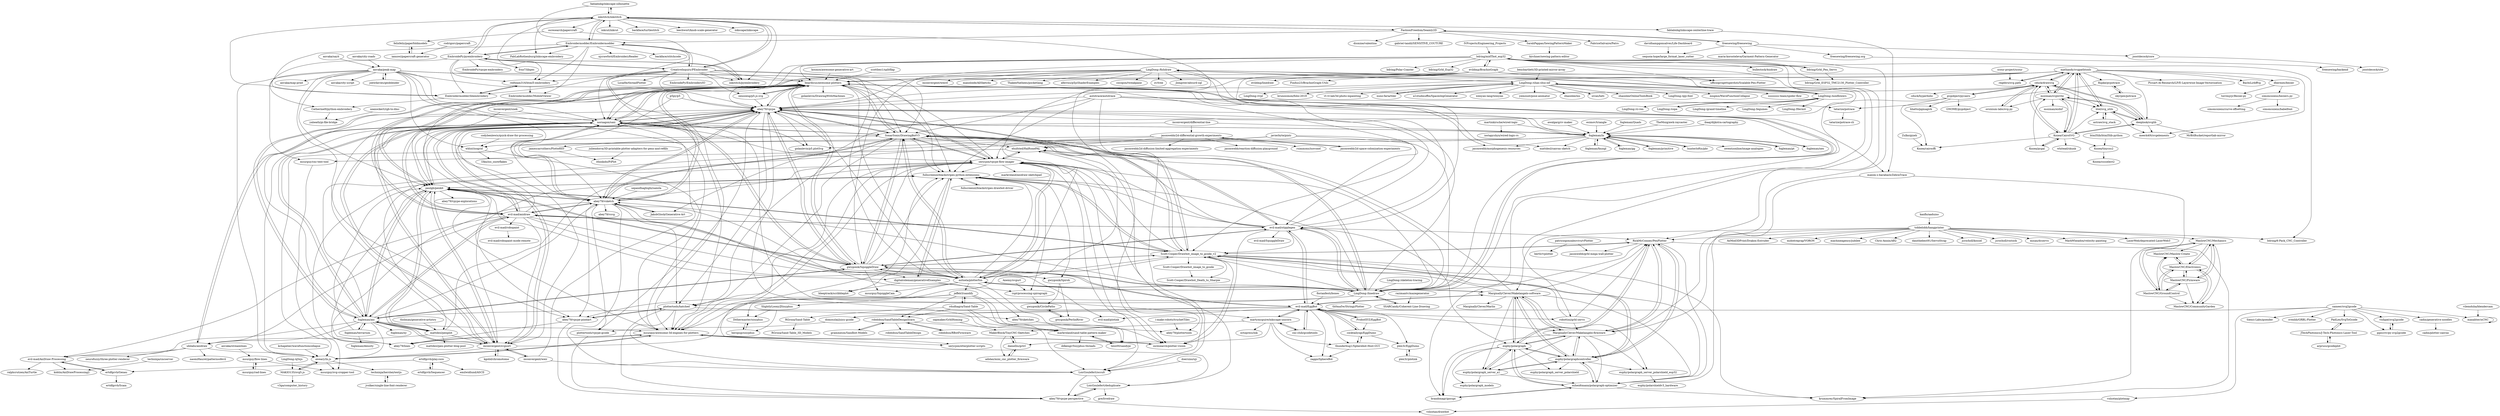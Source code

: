digraph G {
"beardicus/awesome-plotters" -> "abey79/vpype"
"beardicus/awesome-plotters" -> "nornagon/saxi"
"beardicus/awesome-plotters" -> "SonarSonic/DrawingBotV3"
"beardicus/awesome-plotters" -> "abey79/vsketch"
"beardicus/awesome-plotters" -> "paulgb/penkit"
"beardicus/awesome-plotters" -> "gwygonik/SquiggleDraw"
"beardicus/awesome-plotters" -> "LingDong-/linedraw"
"beardicus/awesome-plotters" -> "fogleman/axi"
"beardicus/awesome-plotters" -> "inconvergent/svgsort"
"beardicus/awesome-plotters" -> "zenozeng/p5.js-svg" ["e"=1]
"beardicus/awesome-plotters" -> "Scott-Cooper/Drawbot_image_to_gcode_v2"
"beardicus/awesome-plotters" -> "fullscreennl/blackstripes-python-extensions"
"beardicus/awesome-plotters" -> "serycjon/vpype-flow-imager"
"beardicus/awesome-plotters" -> "golanlevin/DrawingWithMachines" ["e"=1]
"beardicus/awesome-plotters" -> "evil-mad/axidraw"
"wblut/isogrid" -> "msurguy/awesome-3d-engines-for-plotters"
"wblut/isogrid" -> "l3kn/iso_snowflakes"
"martymcguire/inkscape-unicorn" -> "octopress/ink" ["e"=1]
"martymcguire/inkscape-unicorn" -> "MakerBlock/TinyCNC-Sketches"
"martymcguire/inkscape-unicorn" -> "evil-mad/EggBot"
"martymcguire/inkscape-unicorn" -> "zaggo/SphereBot"
"martymcguire/inkscape-unicorn" -> "damellis/gctrl"
"martymcguire/inkscape-unicorn" -> "cnc-club/gcodetools" ["e"=1]
"martymcguire/inkscape-unicorn" -> "thunderbug1/Spherebot-Host-GUI"
"anvaka/streamlines" -> "msurguy/flow-lines" ["e"=1]
"LingDong-/shan-shui-inf" -> "LingDong-/nonflowers"
"LingDong-/shan-shui-inf" -> "LingDong-/fishdraw"
"LingDong-/shan-shui-inf" -> "wenyan-lang/wenyan" ["e"=1]
"LingDong-/shan-shui-inf" -> "yemount/pose-animator" ["e"=1]
"LingDong-/shan-shui-inf" -> "zhaoolee/ins" ["e"=1]
"LingDong-/shan-shui-inf" -> "sivan/heti" ["e"=1]
"LingDong-/shan-shui-inf" -> "zhaoolee/OnlineToolsBook" ["e"=1]
"LingDong-/shan-shui-inf" -> "LingDong-/qiji-font" ["e"=1]
"LingDong-/shan-shui-inf" -> "mxgmn/WaveFunctionCollapse" ["e"=1]
"LingDong-/shan-shui-inf" -> "ssssssss-team/spider-flow" ["e"=1]
"LingDong-/shan-shui-inf" -> "LingDong-/rrpl" ["e"=1]
"LingDong-/shan-shui-inf" -> "brunosimon/folio-2019" ["e"=1]
"LingDong-/shan-shui-inf" -> "vt-vl-lab/3d-photo-inpainting" ["e"=1]
"LingDong-/shan-shui-inf" -> "nuno-faria/tiler" ["e"=1]
"LingDong-/shan-shui-inf" -> "a1studmuffin/SpaceshipGenerator" ["e"=1]
"anvaka/sayit" -> "anvaka/peak-map" ["e"=1]
"bdring/Grbl_Pen_Servo" -> "bdring/midTbot_esp32" ["e"=1]
"bdring/Grbl_Pen_Servo" -> "bdring/Grbl_ESP32_TMC2130_Plotter_Controller" ["e"=1]
"razimantv/mazegenerator" -> "SSARCandy/Coherent-Line-Drawing" ["e"=1]
"esimov/triangle" -> "fogleman/ln" ["e"=1]
"evildmp/BrachioGraph" -> "bdring/midTbot_esp32"
"evildmp/BrachioGraph" -> "beardicus/awesome-plotters"
"evildmp/BrachioGraph" -> "ufficioprogettiperduti/Scalable-Pen-Plotter"
"evildmp/BrachioGraph" -> "evildmp/linedraw"
"evildmp/BrachioGraph" -> "Findus23/BrachioGraph-Utils"
"evildmp/BrachioGraph" -> "LingDong-/linedraw"
"evildmp/BrachioGraph" -> "mitxela/plotterfun"
"evildmp/BrachioGraph" -> "evil-mad/stipplegen"
"scour-project/scour" -> "regebro/svg.path" ["e"=1]
"cduck/drawsvg" -> "mozman/svgwrite"
"cduck/drawsvg" -> "orsinium-labs/svg.py"
"cduck/drawsvg" -> "mathandy/svgpathtools"
"cduck/drawsvg" -> "deeplook/svglib"
"cduck/drawsvg" -> "cduck/hyperbolic"
"cduck/drawsvg" -> "Kozea/CairoSVG"
"cduck/drawsvg" -> "btel/svg_utils"
"cduck/drawsvg" -> "pygobject/pycairo"
"cduck/drawsvg" -> "abey79/vpype"
"fogleman/terrarium" -> "fogleman/axi"
"fogleman/terrarium" -> "fogleman/density"
"fogleman/terrarium" -> "paulgb/penkit"
"tholman/generative-artistry" -> "mattdesl/penplot" ["e"=1]
"heropup/sisyphus" -> "Dithermaster/sisyphus"
"JakobGlock/Generative-Art" -> "abey79/vsketch" ["e"=1]
"davidhampgonsalves/Life-Dashboard" -> "sequoia-hope/large_format_laser_cutter" ["e"=1]
"jasonwebb/2d-differential-growth-experiments" -> "rsimmons/isovoxel"
"jasonwebb/2d-differential-growth-experiments" -> "wblut/isogrid"
"jasonwebb/2d-differential-growth-experiments" -> "jasonwebb/2d-space-colonization-experiments"
"jasonwebb/2d-differential-growth-experiments" -> "jasonwebb/2d-diffusion-limited-aggregation-experiments"
"jasonwebb/2d-differential-growth-experiments" -> "jasonwebb/reaction-diffusion-playground" ["e"=1]
"jasonwebb/2d-differential-growth-experiments" -> "golanlevin/p5.plotSvg" ["e"=1]
"jasonwebb/2d-differential-growth-experiments" -> "ehufsted/HalftonePAL"
"freesewing/freesewing" -> "FashionFreedom/Seamly2D"
"freesewing/freesewing" -> "joostdecock/core"
"freesewing/freesewing" -> "freesewing/freesewing.org"
"freesewing/freesewing" -> "maria-korosteleva/Garment-Pattern-Generator" ["e"=1]
"freesewing/freesewing" -> "sequoia-hope/large_format_laser_cutter"
"EmbroidePy/pyembroidery" -> "inkstitch/pyembroidery"
"EmbroidePy/pyembroidery" -> "CreativeInquiry/PEmbroider"
"EmbroidePy/pyembroidery" -> "Embroidermodder/Embroidermodder"
"EmbroidePy/pyembroidery" -> "redteam316/html5-embroidery"
"EmbroidePy/pyembroidery" -> "inkstitch/inkstitch"
"EmbroidePy/pyembroidery" -> "frno7/libpes"
"EmbroidePy/pyembroidery" -> "Embroidermodder/libembroidery"
"EmbroidePy/pyembroidery" -> "EmbroidePy/vpype-embroidery"
"EmbroidePy/pyembroidery" -> "CatherineH/python-embroidery"
"MakerBlock/TinyCNC-Sketches" -> "damellis/gctrl"
"MakerBlock/TinyCNC-Sketches" -> "adidax/mini_cnc_plotter_firmware"
"LingDong-/nonflowers" -> "LingDong-/shan-shui-inf"
"LingDong-/nonflowers" -> "LingDong-/fishdraw"
"LingDong-/nonflowers" -> "LingDong-/grand-timeline"
"LingDong-/nonflowers" -> "LingDong-/legumes"
"LingDong-/nonflowers" -> "LingDong-/Hermit"
"LingDong-/nonflowers" -> "LingDong-/ci-ren" ["e"=1]
"LingDong-/nonflowers" -> "LingDong-/cope" ["e"=1]
"nornagon/saxi" -> "abey79/vpype"
"nornagon/saxi" -> "fogleman/axi"
"nornagon/saxi" -> "beardicus/awesome-plotters"
"nornagon/saxi" -> "evil-mad/axidraw"
"nornagon/saxi" -> "aweary/ln.js"
"nornagon/saxi" -> "ubilabs/axidraw"
"nornagon/saxi" -> "SonarSonic/DrawingBotV3"
"nornagon/saxi" -> "abey79/vsketch"
"nornagon/saxi" -> "inconvergent/svgsort"
"nornagon/saxi" -> "gwygonik/SquiggleDraw"
"nornagon/saxi" -> "paulgb/penkit"
"nornagon/saxi" -> "serycjon/vpype-flow-imager"
"nornagon/saxi" -> "msurguy/awesome-3d-engines-for-plotters"
"nornagon/saxi" -> "fogleman/ln"
"nornagon/saxi" -> "golanlevin/p5.plotSvg" ["e"=1]
"cnc-club/gcodetools" -> "martymcguire/inkscape-unicorn" ["e"=1]
"cnc-club/gcodetools" -> "evil-mad/EggBot" ["e"=1]
"inconvergent/svgsort" -> "fogleman/axi"
"inconvergent/svgsort" -> "paulgb/penkit"
"inconvergent/svgsort" -> "abey79/vpype"
"inconvergent/svgsort" -> "fullscreennl/blackstripes-python-extensions"
"inconvergent/svgsort" -> "aweary/ln.js"
"inconvergent/svgsort" -> "nornagon/saxi"
"inconvergent/svgsort" -> "inconvergent/weir" ["e"=1]
"inconvergent/svgsort" -> "kgolid/chromotome" ["e"=1]
"inconvergent/svgsort" -> "beardicus/awesome-plotters"
"ubilabs/axidraw" -> "naomiHauret/patternsofevil"
"ubilabs/axidraw" -> "evil-mad/AxiDraw-Processing"
"ubilabs/axidraw" -> "neurofuzzy/three-plotter-renderer"
"ubilabs/axidraw" -> "aweary/ln.js"
"ubilabs/axidraw" -> "nornagon/saxi"
"euphy/polargraph" -> "euphy/polargraphcontroller"
"euphy/polargraph" -> "ezheidtmann/polargraph-optimizer"
"euphy/polargraph" -> "euphy/polargraph_server_a1"
"euphy/polargraph" -> "MarginallyClever/Makelangelo-firmware"
"euphy/polargraph" -> "RickMcConney/PenPlotter"
"euphy/polargraph" -> "brandonagr/gocupi"
"euphy/polargraph" -> "MarginallyClever/Makelangelo-software"
"euphy/polargraph" -> "euphy/polargraph_server_polarshield"
"euphy/polargraph" -> "euphy/polargraph_models"
"jasonwebb/2d-space-colonization-experiments" -> "jasonwebb/2d-differential-growth-experiments"
"CatherineH/python-embroidery" -> "yaheath/pi-file-bridge"
"Embroidermodder/Embroidermodder" -> "inkstitch/inkstitch"
"Embroidermodder/Embroidermodder" -> "Embroidermodder/libembroidery"
"Embroidermodder/Embroidermodder" -> "EmbroidePy/pyembroidery"
"Embroidermodder/Embroidermodder" -> "CreativeInquiry/PEmbroider"
"Embroidermodder/Embroidermodder" -> "inkstitch/pyembroidery"
"Embroidermodder/Embroidermodder" -> "njcrawford/EmbroideryReader"
"Embroidermodder/Embroidermodder" -> "FabLabRothenburg/inkscape-embroidery"
"Embroidermodder/Embroidermodder" -> "redteam316/html5-embroidery"
"Embroidermodder/Embroidermodder" -> "Embroidermodder/MobileViewer"
"Embroidermodder/Embroidermodder" -> "backface/stitchcode"
"inkstitch/pyembroidery" -> "EmbroidePy/pyembroidery"
"kgolid/chromotome" -> "inconvergent/svgsort" ["e"=1]
"Anemy/svgurt" -> "rspt/processing-spirograph"
"paulgb/penkit" -> "fullscreennl/blackstripes-python-extensions"
"paulgb/penkit" -> "msurguy/awesome-3d-engines-for-plotters"
"paulgb/penkit" -> "inconvergent/svgsort"
"paulgb/penkit" -> "Scott-Cooper/Drawbot_image_to_gcode_v2"
"paulgb/penkit" -> "digitalcoleman/generativeExamples"
"paulgb/penkit" -> "gwygonik/SquiggleDraw"
"paulgb/penkit" -> "beardicus/awesome-plotters"
"paulgb/penkit" -> "abey79/lines"
"paulgb/penkit" -> "abey79/vpype-explorations"
"paulgb/penkit" -> "abey79/vpype"
"paulgb/penkit" -> "mattdesl/penplot"
"paulgb/penkit" -> "abey79/vsketch"
"paulgb/penkit" -> "fogleman/axi"
"vishpat/svg2gcode" -> "pjpscriv/py-svg2gcode"
"fogleman/Quads" -> "fogleman/ln" ["e"=1]
"msurguy/rad-lines" -> "msurguy/flow-lines"
"bdring/midTbot_esp32" -> "bdring/Grbl_Pen_Servo" ["e"=1]
"bdring/midTbot_esp32" -> "beardicus/awesome-plotters"
"bdring/midTbot_esp32" -> "bdring/Grbl_Esp32" ["e"=1]
"bdring/midTbot_esp32" -> "bdring/Grbl_ESP32_TMC2130_Plotter_Controller"
"bdring/midTbot_esp32" -> "robottini/grbl-servo" ["e"=1]
"bdring/midTbot_esp32" -> "abey79/vpype"
"bdring/midTbot_esp32" -> "evildmp/BrachioGraph"
"bdring/midTbot_esp32" -> "ufficioprogettiperduti/Scalable-Pen-Plotter"
"bdring/midTbot_esp32" -> "MarginallyClever/Makelangelo-firmware"
"bdring/midTbot_esp32" -> "bdring/6-Pack_CNC_Controller" ["e"=1]
"bdring/midTbot_esp32" -> "gwygonik/SquiggleDraw"
"bdring/midTbot_esp32" -> "bullestock/4xidraw" ["e"=1]
"bdring/midTbot_esp32" -> "bdring/Polar-Coaster"
"bdring/midTbot_esp32" -> "nornagon/saxi"
"bdring/midTbot_esp32" -> "RickMcConney/PenPlotter"
"autotrace/autotrace" -> "tatarize/potrace" ["e"=1]
"autotrace/autotrace" -> "LoicGoulefert/occult" ["e"=1]
"autotrace/autotrace" -> "SonarSonic/DrawingBotV3" ["e"=1]
"autotrace/autotrace" -> "LingDong-/linedraw" ["e"=1]
"autotrace/autotrace" -> "fullscreennl/blackstripes-python-extensions" ["e"=1]
"autotrace/autotrace" -> "maxim-s-barabash/ZebraTrace" ["e"=1]
"autotrace/autotrace" -> "abey79/vpype" ["e"=1]
"sameer/svg2gcode" -> "pjpscriv/py-svg2gcode"
"sameer/svg2gcode" -> "volzotan/plotmap"
"sameer/svg2gcode" -> "cadin/generative-noodles"
"sameer/svg2gcode" -> "domoszlai/juicy-gcode"
"sameer/svg2gcode" -> "svenhb/GRBL-Plotter" ["e"=1]
"sameer/svg2gcode" -> "Sienci-Labs/gsender" ["e"=1]
"sameer/svg2gcode" -> "vishpat/svg2gcode"
"sameer/svg2gcode" -> "manahter/nCNC"
"sameer/svg2gcode" -> "PadLex/SvgToGcode"
"SlightlyLoony/JSisyphus" -> "heropup/sisyphus"
"SlightlyLoony/JSisyphus" -> "Dithermaster/sisyphus"
"FashionFreedom/Seamly2D" -> "freesewing/freesewing"
"FashionFreedom/Seamly2D" -> "FabriceSalvaire/Patro"
"FashionFreedom/Seamly2D" -> "inkstitch/inkstitch"
"FashionFreedom/Seamly2D" -> "dismine/valentina"
"FashionFreedom/Seamly2D" -> "SarahPappas/SewingPatternMaker"
"FashionFreedom/Seamly2D" -> "gabriel-tandil/SENSITIVE_COUTURE"
"FashionFreedom/Seamly2D" -> "Embroidermodder/Embroidermodder"
"Scott-Cooper/Drawbot_image_to_gcode" -> "Scott-Cooper/Drawbot_Death_to_Sharpie"
"simoncozens/beziers.py" -> "simoncozens/babelfont" ["e"=1]
"simoncozens/beziers.py" -> "simoncozens/curve-offsetting"
"robdobsn/SandTableDesignScara" -> "robdobsn/RBotFirmware"
"robdobsn/SandTableDesignScara" -> "grammesm/Sandbot-Models"
"robdobsn/SandTableDesignScara" -> "robdobsn/SandTableDesign"
"robdobsn/SandTableDesignScara" -> "markroland/sand-table-pattern-maker"
"Dithermaster/sisyphus" -> "heropup/sisyphus"
"btel/svg_utils" -> "astraw/svg_stack"
"btel/svg_utils" -> "deeplook/svglib"
"btel/svg_utils" -> "meerk40t/svgelements"
"btel/svg_utils" -> "mathandy/svgpathtools"
"osresearch/plotter-vision" -> "msurguy/awesome-3d-engines-for-plotters"
"ertdfgcvb/Genau" -> "evil-mad/AxiDraw-Processing"
"ertdfgcvb/Genau" -> "ertdfgcvb/Scam"
"aweary/ln.js" -> "msurguy/awesome-3d-engines-for-plotters"
"aweary/ln.js" -> "msurguy/svg-cropper-tool"
"aweary/ln.js" -> "MAKIO135/svg5.js"
"aweary/ln.js" -> "techninja/hersheytextjs"
"thunderbug1/Spherebot-Host-GUI" -> "cocktailyogi/EggDuino"
"thunderbug1/Spherebot-Host-GUI" -> "zaggo/SphereBot"
"patriciogonzalezvivo/vPlotter" -> "jasonwebb/grbl-mega-wall-plotter"
"patriciogonzalezvivo/vPlotter" -> "bertlr/vplotter"
"MaslowCNC/Maslow-Create" -> "MaslowCNC/Electronics"
"damellis/gctrl" -> "MakerBlock/TinyCNC-Sketches"
"damellis/gctrl" -> "adidax/mini_cnc_plotter_firmware"
"freesewing/freesewing.org" -> "freesewing/backend"
"codybenlewis/quick-draw-for-processing" -> "wblut/isogrid"
"iamnwi/papercraft-generator" -> "felixfeliz/paperfoldmodels"
"cocktailyogi/EggDuino" -> "thunderbug1/Spherebot-Host-GUI"
"cocktailyogi/EggDuino" -> "plex3r/EggDuino"
"cocktailyogi/EggDuino" -> "evil-mad/EggBot"
"markroland/sand-table-pattern-maker" -> "ddkengr/Sisyphus-threads"
"markroland/sand-table-pattern-maker" -> "texx00/sandypi"
"digitalcoleman/generativeExamples" -> "fullscreennl/blackstripes-python-extensions"
"digitalcoleman/generativeExamples" -> "rspt/processing-spirograph"
"digitalcoleman/generativeExamples" -> "bleeptrack/scribbleplot"
"euphy/polargraph_server_polarshield_esp32" -> "euphy/polarshieldv3_hardware"
"juliendorra/3D-printable-plotter-adapters-for-pens-and-refills" -> "ithinkido/PiPlot"
"felixfeliz/paperfoldmodels" -> "iamnwi/papercraft-generator"
"abey79/vpype" -> "abey79/vsketch"
"abey79/vpype" -> "beardicus/awesome-plotters"
"abey79/vpype" -> "nornagon/saxi"
"abey79/vpype" -> "serycjon/vpype-flow-imager"
"abey79/vpype" -> "SonarSonic/DrawingBotV3"
"abey79/vpype" -> "LoicGoulefert/occult"
"abey79/vpype" -> "plottertools/vpype-gcode"
"abey79/vpype" -> "inconvergent/svgsort"
"abey79/vpype" -> "abey79/vpype-pixelart"
"abey79/vpype" -> "plottertools/hatched"
"abey79/vpype" -> "paulgb/penkit"
"abey79/vpype" -> "gwygonik/SquiggleDraw"
"abey79/vpype" -> "evil-mad/axidraw"
"abey79/vpype" -> "Scott-Cooper/Drawbot_image_to_gcode_v2"
"abey79/vpype" -> "golanlevin/p5.plotSvg" ["e"=1]
"nuno-faria/tiler" -> "LingDong-/shan-shui-inf" ["e"=1]
"anvaka/city-roads" -> "anvaka/peak-map" ["e"=1]
"abey79/vsketch" -> "abey79/vpype"
"abey79/vsketch" -> "LoicGoulefert/occult"
"abey79/vsketch" -> "abey79/vpype-pixelart"
"abey79/vsketch" -> "beardicus/awesome-plotters"
"abey79/vsketch" -> "SonarSonic/DrawingBotV3"
"abey79/vsketch" -> "plottertools/hatched"
"abey79/vsketch" -> "paulgb/penkit"
"abey79/vsketch" -> "abey79/vsvg"
"abey79/vsketch" -> "nornagon/saxi"
"abey79/vsketch" -> "JakobGlock/Generative-Art" ["e"=1]
"abey79/vsketch" -> "serycjon/vpype-flow-imager"
"abey79/vsketch" -> "plottertools/vpype-gcode"
"abey79/vsketch" -> "abey79/sketches"
"abey79/vsketch" -> "evil-mad/axidraw"
"abey79/vsketch" -> "abey79/lines"
"Kozea/pygal" -> "Kozea/CairoSVG" ["e"=1]
"Kozea/pygal" -> "mozman/svgwrite" ["e"=1]
"LingDong-/cope" -> "LingDong-/nonflowers" ["e"=1]
"Kozea/CairoSVG" -> "deeplook/svglib"
"Kozea/CairoSVG" -> "mozman/svgwrite"
"Kozea/CairoSVG" -> "mathandy/svgpathtools"
"Kozea/CairoSVG" -> "cduck/drawsvg"
"Kozea/CairoSVG" -> "Kozea/cairocffi"
"Kozea/CairoSVG" -> "btel/svg_utils"
"Kozea/CairoSVG" -> "Kozea/pygal" ["e"=1]
"Kozea/CairoSVG" -> "whitead/skunk"
"Kozea/CairoSVG" -> "Kozea/tinycss2"
"inconvergent/weir" -> "inconvergent/svgsort" ["e"=1]
"inconvergent/weir" -> "nornagon/saxi" ["e"=1]
"inconvergent/weir" -> "LoicGoulefert/occult" ["e"=1]
"fogleman/pt" -> "fogleman/ln" ["e"=1]
"LingDong-/q5xjs" -> "MAKIO135/svg5.js" ["e"=1]
"LingDong-/skeleton-tracing" -> "LingDong-/linedraw" ["e"=1]
"MaslowCNC/Firmware" -> "MaslowCNC/GroundControl"
"MaslowCNC/Firmware" -> "MaslowCNC/Electronics"
"MaslowCNC/Firmware" -> "MaslowCNC/Mechanics"
"MaslowCNC/Firmware" -> "MaslowCNC/CommunityGarden"
"MaslowCNC/Firmware" -> "MaslowCNC/Maslow-Create"
"ertdfgcvb/play.core" -> "ertdfgcvb/Sequencer"
"ertdfgcvb/play.core" -> "ertdfgcvb/Genau"
"ertdfgcvb/play.core" -> "emilwidlund/ASCII"
"mitxela/plotterfun" -> "SonarSonic/DrawingBotV3"
"mitxela/plotterfun" -> "serycjon/vpype-flow-imager"
"mitxela/plotterfun" -> "gwygonik/SquiggleDraw"
"mitxela/plotterfun" -> "ehufsted/HalftonePAL"
"mitxela/plotterfun" -> "osresearch/plotter-vision"
"mitxela/plotterfun" -> "LingDong-/linedraw"
"mitxela/plotterfun" -> "abey79/vpype"
"mitxela/plotterfun" -> "MarginallyClever/Makelangelo-software"
"mitxela/plotterfun" -> "Scott-Cooper/Drawbot_image_to_gcode_v2"
"mitxela/plotterfun" -> "fullscreennl/blackstripes-python-extensions"
"mitxela/plotterfun" -> "msurguy/SquiggleCam"
"mitxela/plotterfun" -> "msurguy/awesome-3d-engines-for-plotters"
"mitxela/plotterfun" -> "beardicus/awesome-plotters"
"mitxela/plotterfun" -> "abey79/vsketch"
"mitxela/plotterfun" -> "jeffeb3/sandify"
"CreativeInquiry/PEmbroider" -> "EmbroidePy/pyembroidery"
"CreativeInquiry/PEmbroider" -> "Embroidermodder/Embroidermodder"
"CreativeInquiry/PEmbroider" -> "inkstitch/inkstitch"
"CreativeInquiry/PEmbroider" -> "EmbroidePy/EmbroideryIO"
"CreativeInquiry/PEmbroider" -> "abey79/vpype"
"CreativeInquiry/PEmbroider" -> "inkstitch/pyembroidery"
"CreativeInquiry/PEmbroider" -> "SonarSonic/DrawingBotV3"
"CreativeInquiry/PEmbroider" -> "mitxela/plotterfun"
"CreativeInquiry/PEmbroider" -> "zenozeng/p5.js-svg" ["e"=1]
"CreativeInquiry/PEmbroider" -> "beardicus/awesome-plotters"
"CreativeInquiry/PEmbroider" -> "Embroidermodder/libembroidery"
"CreativeInquiry/PEmbroider" -> "redteam316/html5-embroidery"
"CreativeInquiry/PEmbroider" -> "msurguy/awesome-3d-engines-for-plotters"
"CreativeInquiry/PEmbroider" -> "nornagon/saxi"
"CreativeInquiry/PEmbroider" -> "LiciaHe/threadPlotter" ["e"=1]
"techninja/hersheytextjs" -> "jvolker/single-line-font-renderer"
"msurguy/cnc-text-tool" -> "msurguy/svg-cropper-tool"
"osresearch/papercraft" -> "felixfeliz/paperfoldmodels"
"osresearch/papercraft" -> "osresearch/plotter-vision"
"LoicGoulefert/occult" -> "LoicGoulefert/deduplicate"
"LoicGoulefert/occult" -> "abey79/vpype-perspective"
"PadLex/SvgToGcode" -> "JTechPhotonics/J-Tech-Photonics-Laser-Tool"
"fablabnbg/inkscape-centerline-trace" -> "maxim-s-barabash/ZebraTrace" ["e"=1]
"grammesm/Sandbot-Models" -> "robdobsn/SandTableDesignScara"
"evil-mad/EggBot" -> "cocktailyogi/EggDuino"
"evil-mad/EggBot" -> "evil-mad/axidraw"
"evil-mad/EggBot" -> "evil-mad/stipplegen"
"evil-mad/EggBot" -> "evil-mad/plotink"
"evil-mad/EggBot" -> "MarginallyClever/Makelangelo-software"
"evil-mad/EggBot" -> "MarginallyClever/Makelangelo-firmware"
"evil-mad/EggBot" -> "martymcguire/inkscape-unicorn"
"evil-mad/EggBot" -> "thunderbug1/Spherebot-Host-GUI"
"evil-mad/EggBot" -> "ProbotXYZ/EggBot"
"evil-mad/EggBot" -> "plex3r/EggDuino"
"evil-mad/EggBot" -> "domoszlai/juicy-gcode"
"evil-mad/EggBot" -> "robottini/grbl-servo" ["e"=1]
"evil-mad/EggBot" -> "cnc-club/gcodetools" ["e"=1]
"evil-mad/EggBot" -> "zaggo/SphereBot"
"evil-mad/EggBot" -> "fogleman/axi"
"tobbelobb/hangprinter" -> "misan/dcservo" ["e"=1]
"tobbelobb/hangprinter" -> "MarkWheadon/velocity-painting" ["e"=1]
"tobbelobb/hangprinter" -> "LaserWeb/deprecated-LaserWeb3" ["e"=1]
"tobbelobb/hangprinter" -> "MarginallyClever/Makelangelo-software"
"tobbelobb/hangprinter" -> "AxMod3DPrint/Drakon-Extruder" ["e"=1]
"tobbelobb/hangprinter" -> "mzbotreprap/VORON" ["e"=1]
"tobbelobb/hangprinter" -> "bdring/6-Pack_CNC_Controller" ["e"=1]
"tobbelobb/hangprinter" -> "MaslowCNC/Mechanics"
"tobbelobb/hangprinter" -> "machineagency/jubilee" ["e"=1]
"tobbelobb/hangprinter" -> "Chris-Annin/AR2" ["e"=1]
"tobbelobb/hangprinter" -> "danithebest91/ServoStrap" ["e"=1]
"tobbelobb/hangprinter" -> "RickMcConney/PenPlotter"
"tobbelobb/hangprinter" -> "jcrocholl/kossel" ["e"=1]
"tobbelobb/hangprinter" -> "MarginallyClever/Makelangelo-firmware"
"tobbelobb/hangprinter" -> "jcrocholl/rostock" ["e"=1]
"anvaka/peak-map" -> "msurguy/awesome-3d-engines-for-plotters"
"anvaka/peak-map" -> "paulgb/penkit"
"anvaka/peak-map" -> "fullscreennl/blackstripes-python-extensions"
"anvaka/peak-map" -> "wblut/isogrid"
"anvaka/peak-map" -> "abey79/vpype"
"anvaka/peak-map" -> "SonarSonic/DrawingBotV3"
"anvaka/peak-map" -> "beardicus/awesome-plotters"
"anvaka/peak-map" -> "anvaka/city-script"
"anvaka/peak-map" -> "aweary/ln.js"
"anvaka/peak-map" -> "abey79/vsketch"
"anvaka/peak-map" -> "inconvergent/svgsort"
"anvaka/peak-map" -> "joewdavies/geoblender" ["e"=1]
"anvaka/peak-map" -> "msurguy/cnc-text-tool"
"anvaka/peak-map" -> "nornagon/saxi"
"anvaka/peak-map" -> "anvaka/map-print"
"RGroza/Sand-Table" -> "RGroza/Sand-Table_3D_Models"
"volzotan/plotmap" -> "volzotan/drawbot"
"rdudhagra/Sand-Table" -> "markroland/sand-table-pattern-maker"
"rdudhagra/Sand-Table" -> "texx00/sandypi"
"rdudhagra/Sand-Table" -> "RGroza/Sand-Table"
"rdudhagra/Sand-Table" -> "jeffeb3/sandify"
"rdudhagra/Sand-Table" -> "robdobsn/SandTableDesignScara"
"Zulko/gizeh" -> "Kozea/cairocffi" ["e"=1]
"MAKIO135/svg5.js" -> "aweary/ln.js"
"MAKIO135/svg5.js" -> "v3ga/computer_history" ["e"=1]
"JTechPhotonics/J-Tech-Photonics-Laser-Tool" -> "PadLex/SvgToGcode"
"JTechPhotonics/J-Tech-Photonics-Laser-Tool" -> "arpruss/gcodeplot"
"texx00/sandypi" -> "markroland/sand-table-pattern-maker"
"redteam316/html5-embroidery" -> "Embroidermodder/MobileViewer"
"redteam316/html5-embroidery" -> "Embroidermodder/libembroidery"
"MaslowCNC/GroundControl" -> "MaslowCNC/Firmware"
"MaslowCNC/GroundControl" -> "MaslowCNC/Electronics"
"MaslowCNC/GroundControl" -> "MaslowCNC/Mechanics"
"MaslowCNC/GroundControl" -> "MaslowCNC/CommunityGarden"
"MaslowCNC/GroundControl" -> "MaslowCNC/Maslow-Create"
"MaslowCNC/Mechanics" -> "MaslowCNC/Electronics"
"MaslowCNC/Mechanics" -> "MaslowCNC/Firmware"
"MaslowCNC/Mechanics" -> "MaslowCNC/GroundControl"
"MaslowCNC/Mechanics" -> "MaslowCNC/CommunityGarden"
"MaslowCNC/Mechanics" -> "MaslowCNC/Maslow-Create"
"msurguy/flow-lines" -> "msurguy/rad-lines"
"msurguy/flow-lines" -> "msurguy/svg-cropper-tool"
"SarahPappas/SewingPatternMaker" -> "kirchner/sewing-pattern-editor"
"brandonagr/gocupi" -> "ezheidtmann/polargraph-optimizer"
"ezheidtmann/polargraph-optimizer" -> "euphy/polargraph"
"ezheidtmann/polargraph-optimizer" -> "euphy/polargraphcontroller"
"ezheidtmann/polargraph-optimizer" -> "brandonagr/gocupi"
"ezheidtmann/polargraph-optimizer" -> "krummrey/SpiralFromImage"
"i-make-robots/truchetTiles" -> "abey79/plottertools"
"plottertools/hatched" -> "abey79/vpype-pixelart"
"plottertools/hatched" -> "abey79/vpype-perspective"
"plottertools/hatched" -> "msurguy/awesome-3d-engines-for-plotters"
"plottertools/hatched" -> "abey79/sketches"
"plottertools/hatched" -> "LoicGoulefert/occult"
"msurguy/awesome-3d-engines-for-plotters" -> "abey79/lines"
"msurguy/awesome-3d-engines-for-plotters" -> "osresearch/plotter-vision"
"msurguy/awesome-3d-engines-for-plotters" -> "aweary/ln.js"
"msurguy/awesome-3d-engines-for-plotters" -> "serycjon/otterplotter-scripts"
"msurguy/awesome-3d-engines-for-plotters" -> "LoicGoulefert/deduplicate"
"MaslowCNC/Electronics" -> "MaslowCNC/Firmware"
"MaslowCNC/Electronics" -> "MaslowCNC/Mechanics"
"MaslowCNC/Electronics" -> "MaslowCNC/GroundControl"
"MaslowCNC/Electronics" -> "MaslowCNC/CommunityGarden"
"MaslowCNC/Electronics" -> "MaslowCNC/Maslow-Create"
"abey79/vpype-pixelart" -> "plottertools/hatched"
"abey79/vpype-pixelart" -> "abey79/lines"
"abey79/vpype-pixelart" -> "abey79/vpype-perspective"
"abey79/lines" -> "msurguy/awesome-3d-engines-for-plotters"
"LingDong-/fishdraw" -> "LingDong-/nonflowers"
"LingDong-/fishdraw" -> "LingDong-/shan-shui-inf"
"LingDong-/fishdraw" -> "LingDong-/linedraw"
"LingDong-/fishdraw" -> "jasonwebb/morphogenesis-resources" ["e"=1]
"LingDong-/fishdraw" -> "zv/tree"
"LingDong-/fishdraw" -> "abey79/vpype"
"LingDong-/fishdraw" -> "jlongster/absurd-sql" ["e"=1]
"LingDong-/fishdraw" -> "nornagon/saxi"
"LingDong-/fishdraw" -> "beardicus/awesome-plotters"
"LingDong-/fishdraw" -> "mattdesl/canvas-sketch" ["e"=1]
"LingDong-/fishdraw" -> "inconvergent/weird" ["e"=1]
"LingDong-/fishdraw" -> "manoloide/AllSketchs" ["e"=1]
"LingDong-/fishdraw" -> "ThakeeNathees/pocketlang" ["e"=1]
"LingDong-/fishdraw" -> "aferriss/p5jsShaderExamples" ["e"=1]
"LingDong-/fishdraw" -> "cocopon/tweakpane" ["e"=1]
"fogleman/nes" -> "fogleman/ln" ["e"=1]
"javierbyte/pintr" -> "serycjon/vpype-flow-imager"
"javierbyte/pintr" -> "evil-mad/stipplegen"
"javierbyte/pintr" -> "LingDong-/linedraw"
"javierbyte/pintr" -> "ehufsted/HalftonePAL"
"zenozeng/p5.js-svg" -> "abey79/vpype" ["e"=1]
"zenozeng/p5.js-svg" -> "beardicus/awesome-plotters" ["e"=1]
"joewdavies/geoblender" -> "anvaka/peak-map" ["e"=1]
"doersino/uji" -> "LoicGoulefert/occult"
"ehufsted/HalftonePAL" -> "serycjon/vpype-flow-imager"
"ehufsted/HalftonePAL" -> "LoicGoulefert/occult"
"ehufsted/HalftonePAL" -> "msurguy/cnc-text-tool"
"vilemduha/blendercam" -> "manahter/nCNC" ["e"=1]
"SonarSonic/DrawingBotV3" -> "Scott-Cooper/Drawbot_image_to_gcode_v2"
"SonarSonic/DrawingBotV3" -> "abey79/vpype"
"SonarSonic/DrawingBotV3" -> "mitxela/plotterfun"
"SonarSonic/DrawingBotV3" -> "serycjon/vpype-flow-imager"
"SonarSonic/DrawingBotV3" -> "gwygonik/SquiggleDraw"
"SonarSonic/DrawingBotV3" -> "beardicus/awesome-plotters"
"SonarSonic/DrawingBotV3" -> "fullscreennl/blackstripes-python-extensions"
"SonarSonic/DrawingBotV3" -> "abey79/vsketch"
"SonarSonic/DrawingBotV3" -> "ehufsted/HalftonePAL"
"SonarSonic/DrawingBotV3" -> "LingDong-/linedraw"
"SonarSonic/DrawingBotV3" -> "nornagon/saxi"
"SonarSonic/DrawingBotV3" -> "msurguy/awesome-3d-engines-for-plotters"
"SonarSonic/DrawingBotV3" -> "jamescarruthers/PlotteRXY"
"SonarSonic/DrawingBotV3" -> "evil-mad/stipplegen"
"SonarSonic/DrawingBotV3" -> "plottertools/hatched"
"tatarize/potrace" -> "tatarize/potrace-cli"
"inconvergent/differential-line" -> "jasonwebb/2d-differential-growth-experiments" ["e"=1]
"inconvergent/differential-line" -> "inconvergent/svgsort" ["e"=1]
"inconvergent/differential-line" -> "fogleman/ln" ["e"=1]
"orsinium-labs/svg.py" -> "cduck/drawsvg"
"manahter/nCNC" -> "manahter/nCNC"
"evil-mad/stipplegen" -> "gwygonik/SquiggleDraw"
"evil-mad/stipplegen" -> "ehufsted/HalftonePAL"
"evil-mad/stipplegen" -> "evil-mad/axidraw"
"evil-mad/stipplegen" -> "evil-mad/EggBot"
"evil-mad/stipplegen" -> "SonarSonic/DrawingBotV3"
"evil-mad/stipplegen" -> "abey79/vpype"
"evil-mad/stipplegen" -> "fullscreennl/blackstripes-python-extensions"
"evil-mad/stipplegen" -> "evil-mad/SquiggleDraw"
"evil-mad/stipplegen" -> "osresearch/plotter-vision"
"evil-mad/stipplegen" -> "Scott-Cooper/Drawbot_image_to_gcode_v2"
"evil-mad/stipplegen" -> "serycjon/vpype-flow-imager"
"evil-mad/stipplegen" -> "RickMcConney/PenPlotter"
"evil-mad/stipplegen" -> "euphy/polargraph"
"evil-mad/stipplegen" -> "LingDong-/linedraw"
"evil-mad/stipplegen" -> "beardicus/awesome-plotters"
"serycjon/vpype-flow-imager" -> "abey79/vpype"
"serycjon/vpype-flow-imager" -> "abey79/vpype-pixelart"
"serycjon/vpype-flow-imager" -> "markroland/axidraw-sketchpad"
"serycjon/vpype-flow-imager" -> "ehufsted/HalftonePAL"
"serycjon/vpype-flow-imager" -> "fullscreennl/blackstripes-python-extensions"
"serycjon/vpype-flow-imager" -> "SonarSonic/DrawingBotV3"
"serycjon/vpype-flow-imager" -> "LoicGoulefert/occult"
"serycjon/vpype-flow-imager" -> "abey79/plottertools"
"serycjon/vpype-flow-imager" -> "mitxela/plotterfun"
"serycjon/vpype-flow-imager" -> "osresearch/plotter-vision"
"serycjon/vpype-flow-imager" -> "LoicGoulefert/deduplicate"
"serycjon/vpype-flow-imager" -> "msurguy/awesome-3d-engines-for-plotters"
"serycjon/vpype-flow-imager" -> "plottertools/hatched"
"serycjon/vpype-flow-imager" -> "abey79/lines"
"serycjon/vpype-flow-imager" -> "serycjon/otterplotter-scripts"
"cadin/generative-noodles" -> "cadin/plotter-canvas"
"ertdfgcvb/Sequencer" -> "ertdfgcvb/play.core"
"MarginallyClever/Makelangelo-software" -> "MarginallyClever/Makelangelo-firmware"
"MarginallyClever/Makelangelo-software" -> "euphy/polargraphcontroller"
"MarginallyClever/Makelangelo-software" -> "euphy/polargraph"
"MarginallyClever/Makelangelo-software" -> "euphy/polargraph_server_a1"
"MarginallyClever/Makelangelo-software" -> "euphy/polargraph_server_polarshield_esp32"
"MarginallyClever/Makelangelo-software" -> "RickMcConney/PenPlotter"
"MarginallyClever/Makelangelo-software" -> "MarginallyClever/Marlin"
"MarginallyClever/Makelangelo-software" -> "evil-mad/EggBot"
"MarginallyClever/Makelangelo-software" -> "ezheidtmann/polargraph-optimizer"
"MarginallyClever/Makelangelo-software" -> "mitxela/plotterfun"
"MarginallyClever/Makelangelo-software" -> "Scott-Cooper/Drawbot_image_to_gcode_v2"
"MarginallyClever/Makelangelo-software" -> "SonarSonic/DrawingBotV3"
"plottertools/vpype-gcode" -> "abey79/vpype-perspective"
"abey79/sketches" -> "abey79/plottertools"
"adidax/mini_cnc_plotter_firmware" -> "damellis/gctrl"
"LoicGoulefert/deduplicate" -> "abey79/vpype-perspective"
"LoicGoulefert/deduplicate" -> "gre/livedraw"
"jvolker/single-line-font-renderer" -> "techninja/hersheytextjs"
"rspt/processing-spirograph" -> "gwygonik/CirclePaths"
"astraw/svg_stack" -> "btel/svg_utils"
"bencbartlett/3D-printed-mirror-array" -> "LingDong-/shan-shui-inf" ["e"=1]
"TheMozg/awk-raycaster" -> "fogleman/ln" ["e"=1]
"SSARCandy/Coherent-Line-Drawing" -> "LingDong-/linedraw"
"inkstitch/inkstitch" -> "Embroidermodder/Embroidermodder"
"inkstitch/inkstitch" -> "inkstitch/pyembroidery"
"inkstitch/inkstitch" -> "EmbroidePy/pyembroidery"
"inkstitch/inkstitch" -> "CreativeInquiry/PEmbroider"
"inkstitch/inkstitch" -> "Embroidermodder/libembroidery"
"inkstitch/inkstitch" -> "inkcut/inkcut" ["e"=1]
"inkstitch/inkstitch" -> "FashionFreedom/Seamly2D"
"inkstitch/inkstitch" -> "redteam316/html5-embroidery"
"inkstitch/inkstitch" -> "fablabnbg/inkscape-silhouette" ["e"=1]
"inkstitch/inkstitch" -> "FabLabRothenburg/inkscape-embroidery"
"inkstitch/inkstitch" -> "backface/turtlestitch"
"inkstitch/inkstitch" -> "osresearch/papercraft"
"inkstitch/inkstitch" -> "leechwort/knob-scale-generator"
"inkstitch/inkstitch" -> "fablabnbg/inkscape-centerline-trace" ["e"=1]
"inkstitch/inkstitch" -> "inkscape/inkscape" ["e"=1]
"robottini/grbl-servo" -> "Scott-Cooper/Drawbot_image_to_gcode_v2" ["e"=1]
"robottini/grbl-servo" -> "MarginallyClever/Makelangelo-firmware" ["e"=1]
"robottini/grbl-servo" -> "RickMcConney/PenPlotter" ["e"=1]
"fogleman/ln" -> "fogleman/pt" ["e"=1]
"fogleman/ln" -> "abey79/vpype"
"fogleman/ln" -> "beardicus/awesome-plotters"
"fogleman/ln" -> "nornagon/saxi"
"fogleman/ln" -> "fogleman/fauxgl" ["e"=1]
"fogleman/ln" -> "fogleman/gg" ["e"=1]
"fogleman/ln" -> "fogleman/primitive" ["e"=1]
"fogleman/ln" -> "fogleman/axi"
"fogleman/ln" -> "mattdesl/canvas-sketch" ["e"=1]
"fogleman/ln" -> "mattdesl/penplot"
"fogleman/ln" -> "aweary/ln.js"
"fogleman/ln" -> "hunterloftis/pbr" ["e"=1]
"fogleman/ln" -> "jasonwebb/morphogenesis-resources" ["e"=1]
"fogleman/ln" -> "fogleman/nes" ["e"=1]
"fogleman/ln" -> "awentzonline/image-analogies" ["e"=1]
"IVProjects/Engineering_Projects" -> "bdring/midTbot_esp32" ["e"=1]
"scottbez1/splitflap" -> "beardicus/awesome-plotters" ["e"=1]
"sepandhaghighi/samila" -> "abey79/vsketch" ["e"=1]
"RickMcConney/PenPlotter" -> "ezheidtmann/polargraph-optimizer"
"RickMcConney/PenPlotter" -> "euphy/polargraphcontroller"
"RickMcConney/PenPlotter" -> "MarginallyClever/Makelangelo-firmware"
"RickMcConney/PenPlotter" -> "euphy/polargraph"
"RickMcConney/PenPlotter" -> "brandonagr/gocupi"
"RickMcConney/PenPlotter" -> "Scott-Cooper/Drawbot_image_to_gcode_v2"
"RickMcConney/PenPlotter" -> "krummrey/SpiralFromImage"
"RickMcConney/PenPlotter" -> "jasonwebb/grbl-mega-wall-plotter"
"MarginallyClever/Makelangelo-firmware" -> "MarginallyClever/Makelangelo-software"
"MarginallyClever/Makelangelo-firmware" -> "euphy/polargraphcontroller"
"MarginallyClever/Makelangelo-firmware" -> "euphy/polargraph"
"MarginallyClever/Makelangelo-firmware" -> "RickMcConney/PenPlotter"
"MarginallyClever/Makelangelo-firmware" -> "euphy/polargraph_server_a1"
"MarginallyClever/Makelangelo-firmware" -> "brandonagr/gocupi"
"MarginallyClever/Makelangelo-firmware" -> "euphy/polargraph_server_polarshield_esp32"
"MarginallyClever/Makelangelo-firmware" -> "ezheidtmann/polargraph-optimizer"
"jamescarruthers/PlotteRXY" -> "ithinkido/PiPlot"
"rodrigorc/papercraft" -> "iamnwi/papercraft-generator"
"abey79/vpype-perspective" -> "LoicGoulefert/deduplicate"
"abey79/vpype-perspective" -> "volzotan/drawbot"
"fogleman/gg" -> "fogleman/ln" ["e"=1]
"ibaaj/dijkstra-cartography" -> "fogleman/ln" ["e"=1]
"evil-mad/axidraw" -> "fogleman/axi"
"evil-mad/axidraw" -> "nornagon/saxi"
"evil-mad/axidraw" -> "evil-mad/AxiDraw-Processing"
"evil-mad/axidraw" -> "evil-mad/stipplegen"
"evil-mad/axidraw" -> "abey79/vpype"
"evil-mad/axidraw" -> "evil-mad/EggBot"
"evil-mad/axidraw" -> "paulgb/penkit"
"evil-mad/axidraw" -> "abey79/vsketch"
"evil-mad/axidraw" -> "inconvergent/svgsort"
"evil-mad/axidraw" -> "beardicus/awesome-plotters"
"evil-mad/axidraw" -> "evil-mad/robopaint"
"evil-mad/axidraw" -> "ubilabs/axidraw"
"evil-mad/axidraw" -> "evil-mad/plotink"
"evil-mad/axidraw" -> "SonarSonic/DrawingBotV3"
"evil-mad/axidraw" -> "mitxela/plotterfun"
"kanflo/aaduino" -> "tobbelobb/hangprinter" ["e"=1]
"martinkirsche/wired-logic" -> "iostapyshyn/wired-logic-rs"
"martinkirsche/wired-logic" -> "fogleman/ln"
"awalgarg/cv-maker" -> "fogleman/ln" ["e"=1]
"plex3r/EggDuino" -> "plex3r/plotink"
"plex3r/plotink" -> "plex3r/EggDuino"
"fogleman/primitive" -> "fogleman/ln" ["e"=1]
"joostdecock/core" -> "joostdecock/site"
"mathandy/svgpathtools" -> "regebro/svg.path"
"mathandy/svgpathtools" -> "meerk40t/svgelements"
"mathandy/svgpathtools" -> "mozman/svgwrite"
"mathandy/svgpathtools" -> "cduck/drawsvg"
"mathandy/svgpathtools" -> "btel/svg_utils"
"mathandy/svgpathtools" -> "dhermes/bezier"
"mathandy/svgpathtools" -> "deeplook/svglib"
"mathandy/svgpathtools" -> "Picsart-AI-Research/LIVE-Layerwise-Image-Vectorization" ["e"=1]
"mathandy/svgpathtools" -> "inconvergent/svgsort"
"mathandy/svgpathtools" -> "BachiLi/diffvg" ["e"=1]
"mathandy/svgpathtools" -> "abey79/vpype"
"mathandy/svgpathtools" -> "Kozea/CairoSVG"
"mathandy/svgpathtools" -> "flupke/pypotrace"
"mathandy/svgpathtools" -> "beardicus/awesome-plotters"
"kchapelier/wavefunctioncollapse" -> "aweary/ln.js" ["e"=1]
"pjpscriv/py-svg2gcode" -> "vishpat/svg2gcode"
"fullscreennl/blackstripes-python-extensions" -> "fullscreennl/blackstripes-drawbot-driver"
"fullscreennl/blackstripes-python-extensions" -> "digitalcoleman/generativeExamples"
"fullscreennl/blackstripes-python-extensions" -> "bleeptrack/scribbleplot"
"fullscreennl/blackstripes-python-extensions" -> "paulgb/penkit"
"fullscreennl/blackstripes-python-extensions" -> "Scott-Cooper/Drawbot_image_to_gcode_v2"
"fullscreennl/blackstripes-python-extensions" -> "rspt/processing-spirograph"
"fullscreennl/blackstripes-python-extensions" -> "gwygonik/Spiroh"
"fullscreennl/blackstripes-drawbot-driver" -> "fullscreennl/blackstripes-python-extensions"
"zapmaker/GrblHoming" -> "MakerBlock/TinyCNC-Sketches" ["e"=1]
"flupke/pypotrace" -> "tatarize/potrace"
"flupke/pypotrace" -> "skyrpex/potrace"
"maxim-s-barabash/ZebraTrace" -> "krummrey/SpiralFromImage"
"maxim-s-barabash/ZebraTrace" -> "ezheidtmann/polargraph-optimizer"
"deeplook/svglib" -> "Kozea/CairoSVG"
"deeplook/svglib" -> "btel/svg_utils"
"deeplook/svglib" -> "mozman/svgwrite"
"deeplook/svglib" -> "cduck/drawsvg"
"deeplook/svglib" -> "MrBitBucket/reportlab-mirror"
"deeplook/svglib" -> "meerk40t/svgelements"
"fogleman/fauxgl" -> "fogleman/ln" ["e"=1]
"mozman/svgwrite" -> "cduck/drawsvg"
"mozman/svgwrite" -> "mathandy/svgpathtools"
"mozman/svgwrite" -> "Kozea/CairoSVG"
"mozman/svgwrite" -> "deeplook/svglib"
"mozman/svgwrite" -> "orsinium-labs/svg.py"
"mozman/svgwrite" -> "btel/svg_utils"
"mozman/svgwrite" -> "mozman/ezdxf" ["e"=1]
"gwygonik/SquiggleDraw" -> "fullscreennl/blackstripes-python-extensions"
"gwygonik/SquiggleDraw" -> "Scott-Cooper/Drawbot_image_to_gcode_v2"
"gwygonik/SquiggleDraw" -> "msurguy/SquiggleCam"
"gwygonik/SquiggleDraw" -> "SonarSonic/DrawingBotV3"
"gwygonik/SquiggleDraw" -> "paulgb/penkit"
"gwygonik/SquiggleDraw" -> "mitxela/plotterfun"
"gwygonik/SquiggleDraw" -> "evil-mad/stipplegen"
"gwygonik/SquiggleDraw" -> "abey79/vpype"
"gwygonik/SquiggleDraw" -> "beardicus/awesome-plotters"
"gwygonik/SquiggleDraw" -> "gwygonik/Spiroh"
"gwygonik/SquiggleDraw" -> "digitalcoleman/generativeExamples"
"gwygonik/SquiggleDraw" -> "fogleman/axi"
"gwygonik/SquiggleDraw" -> "nornagon/saxi"
"gwygonik/SquiggleDraw" -> "serycjon/vpype-flow-imager"
"gwygonik/SquiggleDraw" -> "LingDong-/linedraw"
"Embroidermodder/libembroidery" -> "redteam316/html5-embroidery"
"Embroidermodder/libembroidery" -> "CatherineH/python-embroidery"
"fogleman/axi" -> "inconvergent/svgsort"
"fogleman/axi" -> "nornagon/saxi"
"fogleman/axi" -> "fogleman/xy"
"fogleman/axi" -> "evil-mad/axidraw"
"fogleman/axi" -> "msurguy/awesome-3d-engines-for-plotters"
"fogleman/axi" -> "fogleman/terrarium"
"fogleman/axi" -> "paulgb/penkit"
"fogleman/axi" -> "ubilabs/axidraw"
"fogleman/axi" -> "gwygonik/SquiggleDraw"
"fogleman/axi" -> "abey79/vpype"
"fogleman/axi" -> "mattdesl/penplot"
"fogleman/axi" -> "aweary/ln.js"
"fogleman/axi" -> "beardicus/awesome-plotters"
"fogleman/axi" -> "evil-mad/AxiDraw-Processing"
"fogleman/axi" -> "abey79/vsketch"
"domoszlai/juicy-gcode" -> "plottertools/vpype-gcode"
"dhermes/bezier" -> "simoncozens/beziers.py"
"dhermes/bezier" -> "torresjrjr/Bezier.py"
"regebro/svg.path" -> "mathandy/svgpathtools"
"arpruss/gcodeplot" -> "JTechPhotonics/J-Tech-Photonics-Laser-Tool"
"evil-mad/AxiDraw-Processing" -> "ralphcrutzen/AxiTurtle"
"evil-mad/AxiDraw-Processing" -> "ertdfgcvb/Genau"
"evil-mad/AxiDraw-Processing" -> "koblin/AxiDrawProcessing2"
"gwygonik/CirclePaths" -> "gwygonik/PerlinRiver"
"LingDong-/linedraw" -> "SonarSonic/DrawingBotV3"
"LingDong-/linedraw" -> "mitxela/plotterfun"
"LingDong-/linedraw" -> "serycjon/vpype-flow-imager"
"LingDong-/linedraw" -> "abey79/vpype"
"LingDong-/linedraw" -> "gwygonik/SquiggleDraw"
"LingDong-/linedraw" -> "beardicus/awesome-plotters"
"LingDong-/linedraw" -> "evil-mad/stipplegen"
"LingDong-/linedraw" -> "Scott-Cooper/Drawbot_image_to_gcode_v2"
"LingDong-/linedraw" -> "fullscreennl/blackstripes-python-extensions"
"LingDong-/linedraw" -> "SSARCandy/Coherent-Line-Drawing"
"LingDong-/linedraw" -> "abey79/vsketch"
"LingDong-/linedraw" -> "ehufsted/HalftonePAL"
"LingDong-/linedraw" -> "abey79/vpype-pixelart"
"LingDong-/linedraw" -> "plottertools/hatched"
"LingDong-/linedraw" -> "th0ma5w/StringyPlotter"
"p5py/p5" -> "abey79/vsketch" ["e"=1]
"p5py/p5" -> "abey79/vpype" ["e"=1]
"pygobject/pycairo" -> "hhatto/pgmagick"
"pygobject/pycairo" -> "Kozea/cairocffi"
"pygobject/pycairo" -> "JakobGlock/Generative-Art" ["e"=1]
"pygobject/pycairo" -> "cduck/drawsvg"
"pygobject/pycairo" -> "GNOME/pygobject" ["e"=1]
"inconvergent/snek" -> "paulgb/penkit" ["e"=1]
"inconvergent/snek" -> "nornagon/saxi" ["e"=1]
"kosmos/awesome-generative-art" -> "beardicus/awesome-plotters" ["e"=1]
"gwygonik/Spiroh" -> "gwygonik/CirclePaths"
"gwygonik/Spiroh" -> "gwygonik/PerlinRiver"
"euphy/polargraphcontroller" -> "euphy/polargraph"
"euphy/polargraphcontroller" -> "euphy/polargraph_server_a1"
"euphy/polargraphcontroller" -> "ezheidtmann/polargraph-optimizer"
"euphy/polargraphcontroller" -> "MarginallyClever/Makelangelo-firmware"
"euphy/polargraphcontroller" -> "MarginallyClever/Makelangelo-software"
"euphy/polargraphcontroller" -> "RickMcConney/PenPlotter"
"euphy/polargraphcontroller" -> "euphy/polargraph_server_polarshield"
"euphy/polargraphcontroller" -> "euphy/polargraph_server_polarshield_esp32"
"euphy/polargraphcontroller" -> "Scott-Cooper/Drawbot_image_to_gcode_v2"
"ProbotXYZ/EggBot" -> "cocktailyogi/EggDuino"
"ProbotXYZ/EggBot" -> "evil-mad/EggBot"
"mattdesl/penplot" -> "mattdesl/pen-plotter-blog-post"
"mattdesl/penplot" -> "paulgb/penkit"
"mattdesl/penplot" -> "ubilabs/axidraw"
"mattdesl/penplot" -> "fullscreennl/blackstripes-python-extensions"
"mattdesl/penplot" -> "fogleman/axi"
"mattdesl/penplot" -> "inconvergent/svgsort"
"robdobsn/RBotFirmware" -> "robdobsn/SandTableDesignScara"
"techninja/cncserver" -> "koblin/AxiDrawProcessing2"
"Scott-Cooper/Drawbot_image_to_gcode_v2" -> "Scott-Cooper/Drawbot_image_to_gcode"
"Scott-Cooper/Drawbot_image_to_gcode_v2" -> "fullscreennl/blackstripes-python-extensions"
"Scott-Cooper/Drawbot_image_to_gcode_v2" -> "SonarSonic/DrawingBotV3"
"Scott-Cooper/Drawbot_image_to_gcode_v2" -> "RickMcConney/PenPlotter"
"Scott-Cooper/Drawbot_image_to_gcode_v2" -> "msurguy/awesome-3d-engines-for-plotters"
"Scott-Cooper/Drawbot_image_to_gcode_v2" -> "gwygonik/SquiggleDraw"
"Scott-Cooper/Drawbot_image_to_gcode_v2" -> "paulgb/penkit"
"Scott-Cooper/Drawbot_image_to_gcode_v2" -> "ezheidtmann/polargraph-optimizer"
"Scott-Cooper/Drawbot_image_to_gcode_v2" -> "krummrey/SpiralFromImage"
"Scott-Cooper/Drawbot_image_to_gcode_v2" -> "euphy/polargraphcontroller"
"Scott-Cooper/Drawbot_image_to_gcode_v2" -> "Scott-Cooper/Drawbot_Death_to_Sharpie"
"Scott-Cooper/Drawbot_image_to_gcode_v2" -> "abey79/vpype"
"Scott-Cooper/Drawbot_image_to_gcode_v2" -> "osresearch/plotter-vision"
"Scott-Cooper/Drawbot_image_to_gcode_v2" -> "serycjon/vpype-flow-imager"
"euphy/polargraph_server_a1" -> "euphy/polargraphcontroller"
"euphy/polargraph_server_a1" -> "euphy/polargraph_models"
"euphy/polargraph_server_a1" -> "euphy/polargraph"
"euphy/polargraph_server_a1" -> "ezheidtmann/polargraph-optimizer"
"MaslowCNC/CommunityGarden" -> "MaslowCNC/Electronics"
"gwygonik/PerlinRiver" -> "gwygonik/CirclePaths"
"Kozea/tinycss2" -> "Kozea/cssselect2"
"html5lib/html5lib-python" -> "Kozea/tinycss2" ["e"=1]
"hunterloftis/pbr" -> "fogleman/ln" ["e"=1]
"florianfesti/boxes" -> "evil-mad/EggBot" ["e"=1]
"fablabnbg/inkscape-silhouette" -> "martymcguire/inkscape-unicorn" ["e"=1]
"fablabnbg/inkscape-silhouette" -> "inkstitch/inkstitch" ["e"=1]
"evil-mad/robopaint" -> "evil-mad/robopaint-mode-remote"
"jeffeb3/sandify" -> "SlightlyLoony/JSisyphus"
"jeffeb3/sandify" -> "markroland/sand-table-pattern-maker"
"jeffeb3/sandify" -> "robdobsn/SandTableDesignScara"
"jeffeb3/sandify" -> "texx00/sandypi"
"jeffeb3/sandify" -> "rdudhagra/Sand-Table"
"jeffeb3/sandify" -> "Dithermaster/sisyphus"
"skyrpex/potrace" -> "flupke/pypotrace"
"seanockert/rgb-to-dmc" -> "yaheath/pi-file-bridge"
"beardicus/awesome-plotters" ["l"="37.38,25.092"]
"abey79/vpype" ["l"="37.38,25.077"]
"nornagon/saxi" ["l"="37.36,25.083"]
"SonarSonic/DrawingBotV3" ["l"="37.388,25.055"]
"abey79/vsketch" ["l"="37.38,25.042"]
"paulgb/penkit" ["l"="37.347,25.068"]
"gwygonik/SquiggleDraw" ["l"="37.36,25.058"]
"LingDong-/linedraw" ["l"="37.418,25.051"]
"fogleman/axi" ["l"="37.326,25.073"]
"inconvergent/svgsort" ["l"="37.349,25.099"]
"zenozeng/p5.js-svg" ["l"="34.677,24.23", "c"=329]
"Scott-Cooper/Drawbot_image_to_gcode_v2" ["l"="37.347,25.045"]
"fullscreennl/blackstripes-python-extensions" ["l"="37.363,25.044"]
"serycjon/vpype-flow-imager" ["l"="37.4,25.044"]
"golanlevin/DrawingWithMachines" ["l"="34.643,24.31", "c"=329]
"evil-mad/axidraw" ["l"="37.333,25.047"]
"wblut/isogrid" ["l"="37.47,25.033"]
"msurguy/awesome-3d-engines-for-plotters" ["l"="37.397,25.072"]
"l3kn/iso_snowflakes" ["l"="37.497,25.024"]
"martymcguire/inkscape-unicorn" ["l"="37.238,24.942"]
"octopress/ink" ["l"="-16.145,-40.556", "c"=901]
"MakerBlock/TinyCNC-Sketches" ["l"="37.208,24.911"]
"evil-mad/EggBot" ["l"="37.296,24.977"]
"zaggo/SphereBot" ["l"="37.249,24.961"]
"damellis/gctrl" ["l"="37.197,24.923"]
"cnc-club/gcodetools" ["l"="60.823,-0.558", "c"=629]
"thunderbug1/Spherebot-Host-GUI" ["l"="37.262,24.955"]
"anvaka/streamlines" ["l"="36.013,24.012", "c"=98]
"msurguy/flow-lines" ["l"="37.296,25.201"]
"LingDong-/shan-shui-inf" ["l"="37.602,25.006"]
"LingDong-/nonflowers" ["l"="37.608,25.045"]
"LingDong-/fishdraw" ["l"="37.514,25.053"]
"wenyan-lang/wenyan" ["l"="-4.971,17.65", "c"=316]
"yemount/pose-animator" ["l"="44.945,30.955", "c"=243]
"zhaoolee/ins" ["l"="-43.919,11.997", "c"=579]
"sivan/heti" ["l"="20.634,1.203", "c"=594]
"zhaoolee/OnlineToolsBook" ["l"="-4.875,17.581", "c"=316]
"LingDong-/qiji-font" ["l"="20.786,1.364", "c"=594]
"mxgmn/WaveFunctionCollapse" ["l"="-23.819,-27.278", "c"=26]
"ssssssss-team/spider-flow" ["l"="-3.689,11.552", "c"=15]
"LingDong-/rrpl" ["l"="-53.061,-11.863", "c"=400]
"brunosimon/folio-2019" ["l"="36.181,24.405", "c"=98]
"vt-vl-lab/3d-photo-inpainting" ["l"="44.951,30.899", "c"=243]
"nuno-faria/tiler" ["l"="-0.725,-26.769", "c"=814]
"a1studmuffin/SpaceshipGenerator" ["l"="-32.544,-27.61", "c"=185]
"anvaka/sayit" ["l"="40.655,5.677", "c"=1506]
"anvaka/peak-map" ["l"="37.409,25.09"]
"bdring/Grbl_Pen_Servo" ["l"="60.885,-0.694", "c"=629]
"bdring/midTbot_esp32" ["l"="37.358,25.118"]
"bdring/Grbl_ESP32_TMC2130_Plotter_Controller" ["l"="37.367,25.168"]
"razimantv/mazegenerator" ["l"="-24.349,-19.227", "c"=75]
"SSARCandy/Coherent-Line-Drawing" ["l"="37.475,25.012"]
"esimov/triangle" ["l"="1.285,-7.805", "c"=670]
"fogleman/ln" ["l"="37.295,25.122"]
"evildmp/BrachioGraph" ["l"="37.397,25.123"]
"ufficioprogettiperduti/Scalable-Pen-Plotter" ["l"="37.383,25.151"]
"evildmp/linedraw" ["l"="37.417,25.151"]
"Findus23/BrachioGraph-Utils" ["l"="37.404,25.155"]
"mitxela/plotterfun" ["l"="37.373,25.063"]
"evil-mad/stipplegen" ["l"="37.366,25.03"]
"scour-project/scour" ["l"="-9.862,-3.827", "c"=227]
"regebro/svg.path" ["l"="37.408,25.245"]
"cduck/drawsvg" ["l"="37.327,25.26"]
"mozman/svgwrite" ["l"="37.347,25.275"]
"orsinium-labs/svg.py" ["l"="37.303,25.28"]
"mathandy/svgpathtools" ["l"="37.373,25.243"]
"deeplook/svglib" ["l"="37.363,25.294"]
"cduck/hyperbolic" ["l"="37.273,25.268"]
"Kozea/CairoSVG" ["l"="37.337,25.303"]
"btel/svg_utils" ["l"="37.377,25.28"]
"pygobject/pycairo" ["l"="37.276,25.312"]
"fogleman/terrarium" ["l"="37.273,25.069"]
"fogleman/density" ["l"="37.21,25.077"]
"tholman/generative-artistry" ["l"="36.045,24.075", "c"=98]
"mattdesl/penplot" ["l"="37.312,25.09"]
"heropup/sisyphus" ["l"="37.14,25.172"]
"Dithermaster/sisyphus" ["l"="37.157,25.178"]
"JakobGlock/Generative-Art" ["l"="36.139,23.844", "c"=98]
"davidhampgonsalves/Life-Dashboard" ["l"="-16.282,-40.441", "c"=901]
"sequoia-hope/large_format_laser_cutter" ["l"="37.677,25.308"]
"jasonwebb/2d-differential-growth-experiments" ["l"="37.503,24.964"]
"rsimmons/isovoxel" ["l"="37.531,24.92"]
"jasonwebb/2d-space-colonization-experiments" ["l"="37.534,24.945"]
"jasonwebb/2d-diffusion-limited-aggregation-experiments" ["l"="37.507,24.928"]
"jasonwebb/reaction-diffusion-playground" ["l"="-24.316,-34.885", "c"=811]
"golanlevin/p5.plotSvg" ["l"="34.708,24.311", "c"=329]
"ehufsted/HalftonePAL" ["l"="37.428,25.031"]
"freesewing/freesewing" ["l"="37.659,25.266"]
"FashionFreedom/Seamly2D" ["l"="37.605,25.228"]
"joostdecock/core" ["l"="37.703,25.266"]
"freesewing/freesewing.org" ["l"="37.69,25.284"]
"maria-korosteleva/Garment-Pattern-Generator" ["l"="29.831,28.809", "c"=94]
"EmbroidePy/pyembroidery" ["l"="37.529,25.148"]
"inkstitch/pyembroidery" ["l"="37.507,25.155"]
"CreativeInquiry/PEmbroider" ["l"="37.47,25.132"]
"Embroidermodder/Embroidermodder" ["l"="37.547,25.169"]
"redteam316/html5-embroidery" ["l"="37.513,25.168"]
"inkstitch/inkstitch" ["l"="37.533,25.189"]
"frno7/libpes" ["l"="37.573,25.135"]
"Embroidermodder/libembroidery" ["l"="37.526,25.162"]
"EmbroidePy/vpype-embroidery" ["l"="37.554,25.13"]
"CatherineH/python-embroidery" ["l"="37.567,25.154"]
"adidax/mini_cnc_plotter_firmware" ["l"="37.183,24.906"]
"LingDong-/grand-timeline" ["l"="37.645,25.063"]
"LingDong-/legumes" ["l"="37.676,25.05"]
"LingDong-/Hermit" ["l"="37.663,25.021"]
"LingDong-/ci-ren" ["l"="53.568,28.067", "c"=60]
"LingDong-/cope" ["l"="53.536,28.156", "c"=60]
"aweary/ln.js" ["l"="37.336,25.117"]
"ubilabs/axidraw" ["l"="37.295,25.078"]
"inconvergent/weir" ["l"="36.154,24.017", "c"=98]
"kgolid/chromotome" ["l"="36.093,24.044", "c"=98]
"naomiHauret/patternsofevil" ["l"="37.254,25.092"]
"evil-mad/AxiDraw-Processing" ["l"="37.239,25.046"]
"neurofuzzy/three-plotter-renderer" ["l"="37.245,25.08"]
"euphy/polargraph" ["l"="37.286,25.008"]
"euphy/polargraphcontroller" ["l"="37.296,25.017"]
"ezheidtmann/polargraph-optimizer" ["l"="37.283,25.023"]
"euphy/polargraph_server_a1" ["l"="37.275,25"]
"MarginallyClever/Makelangelo-firmware" ["l"="37.302,25.001"]
"RickMcConney/PenPlotter" ["l"="37.307,25.027"]
"brandonagr/gocupi" ["l"="37.265,25.018"]
"MarginallyClever/Makelangelo-software" ["l"="37.319,25.006"]
"euphy/polargraph_server_polarshield" ["l"="37.259,25.004"]
"euphy/polargraph_models" ["l"="37.255,24.991"]
"yaheath/pi-file-bridge" ["l"="37.604,25.157"]
"njcrawford/EmbroideryReader" ["l"="37.584,25.186"]
"FabLabRothenburg/inkscape-embroidery" ["l"="37.563,25.195"]
"Embroidermodder/MobileViewer" ["l"="37.548,25.151"]
"backface/stitchcode" ["l"="37.585,25.168"]
"Anemy/svgurt" ["l"="37.387,24.922"]
"rspt/processing-spirograph" ["l"="37.37,24.983"]
"digitalcoleman/generativeExamples" ["l"="37.347,25.023"]
"abey79/lines" ["l"="37.402,25.059"]
"abey79/vpype-explorations" ["l"="37.306,25.06"]
"vishpat/svg2gcode" ["l"="37.239,24.799"]
"pjpscriv/py-svg2gcode" ["l"="37.228,24.812"]
"fogleman/Quads" ["l"="-10.127,-8.425", "c"=5]
"msurguy/rad-lines" ["l"="37.269,25.219"]
"bdring/Grbl_Esp32" ["l"="60.681,-0.596", "c"=629]
"robottini/grbl-servo" ["l"="60.824,-0.644", "c"=629]
"bdring/6-Pack_CNC_Controller" ["l"="60.63,-0.627", "c"=629]
"bullestock/4xidraw" ["l"="-20.006,-43.845", "c"=624]
"bdring/Polar-Coaster" ["l"="37.341,25.171"]
"autotrace/autotrace" ["l"="-35.518,20.49", "c"=1031]
"tatarize/potrace" ["l"="37.431,25.398"]
"LoicGoulefert/occult" ["l"="37.411,25.01"]
"maxim-s-barabash/ZebraTrace" ["l"="37.238,25.019"]
"sameer/svg2gcode" ["l"="37.261,24.825"]
"volzotan/plotmap" ["l"="37.305,24.866"]
"cadin/generative-noodles" ["l"="37.266,24.785"]
"domoszlai/juicy-gcode" ["l"="37.302,24.911"]
"svenhb/GRBL-Plotter" ["l"="60.721,-0.609", "c"=629]
"Sienci-Labs/gsender" ["l"="60.667,-0.616", "c"=629]
"manahter/nCNC" ["l"="37.237,24.832"]
"PadLex/SvgToGcode" ["l"="37.222,24.77"]
"SlightlyLoony/JSisyphus" ["l"="37.159,25.166"]
"FabriceSalvaire/Patro" ["l"="37.624,25.253"]
"dismine/valentina" ["l"="37.635,25.235"]
"SarahPappas/SewingPatternMaker" ["l"="37.645,25.221"]
"gabriel-tandil/SENSITIVE_COUTURE" ["l"="37.604,25.263"]
"Scott-Cooper/Drawbot_image_to_gcode" ["l"="37.309,25.045"]
"Scott-Cooper/Drawbot_Death_to_Sharpie" ["l"="37.323,25.031"]
"simoncozens/beziers.py" ["l"="37.485,25.337"]
"simoncozens/babelfont" ["l"="20.687,-0.408", "c"=557]
"simoncozens/curve-offsetting" ["l"="37.503,25.358"]
"robdobsn/SandTableDesignScara" ["l"="37.132,25.201"]
"robdobsn/RBotFirmware" ["l"="37.109,25.196"]
"grammesm/Sandbot-Models" ["l"="37.115,25.217"]
"robdobsn/SandTableDesign" ["l"="37.098,25.21"]
"markroland/sand-table-pattern-maker" ["l"="37.154,25.196"]
"astraw/svg_stack" ["l"="37.4,25.307"]
"meerk40t/svgelements" ["l"="37.401,25.277"]
"osresearch/plotter-vision" ["l"="37.422,25.071"]
"ertdfgcvb/Genau" ["l"="37.174,25.022"]
"ertdfgcvb/Scam" ["l"="37.154,25.004"]
"msurguy/svg-cropper-tool" ["l"="37.35,25.15"]
"MAKIO135/svg5.js" ["l"="37.322,25.153"]
"techninja/hersheytextjs" ["l"="37.288,25.163"]
"cocktailyogi/EggDuino" ["l"="37.281,24.951"]
"patriciogonzalezvivo/vPlotter" ["l"="37.173,25.047"]
"jasonwebb/grbl-mega-wall-plotter" ["l"="37.228,25.036"]
"bertlr/vplotter" ["l"="37.144,25.054"]
"MaslowCNC/Maslow-Create" ["l"="37.337,24.788"]
"MaslowCNC/Electronics" ["l"="37.354,24.794"]
"freesewing/backend" ["l"="37.711,25.296"]
"codybenlewis/quick-draw-for-processing" ["l"="37.523,25.001"]
"iamnwi/papercraft-generator" ["l"="37.631,25.122"]
"felixfeliz/paperfoldmodels" ["l"="37.597,25.119"]
"plex3r/EggDuino" ["l"="37.286,24.932"]
"ddkengr/Sisyphus-threads" ["l"="37.14,25.217"]
"texx00/sandypi" ["l"="37.173,25.195"]
"bleeptrack/scribbleplot" ["l"="37.344,25.005"]
"euphy/polargraph_server_polarshield_esp32" ["l"="37.279,24.987"]
"euphy/polarshieldv3_hardware" ["l"="37.248,24.978"]
"juliendorra/3D-printable-plotter-adapters-for-pens-and-refills" ["l"="37.453,24.887"]
"ithinkido/PiPlot" ["l"="37.441,24.919"]
"plottertools/vpype-gcode" ["l"="37.357,24.995"]
"abey79/vpype-pixelart" ["l"="37.397,25.026"]
"plottertools/hatched" ["l"="37.411,25.03"]
"anvaka/city-roads" ["l"="39.072,23.739", "c"=157]
"abey79/vsvg" ["l"="37.395,24.967"]
"abey79/sketches" ["l"="37.428,25.017"]
"Kozea/pygal" ["l"="43.65,23.788", "c"=95]
"Kozea/cairocffi" ["l"="37.298,25.337"]
"whitead/skunk" ["l"="37.336,25.342"]
"Kozea/tinycss2" ["l"="37.322,25.371"]
"fogleman/pt" ["l"="3.862,-8.232", "c"=0]
"LingDong-/q5xjs" ["l"="34.664,24.255", "c"=329]
"LingDong-/skeleton-tracing" ["l"="46.522,28.832", "c"=170]
"MaslowCNC/Firmware" ["l"="37.353,24.775"]
"MaslowCNC/GroundControl" ["l"="37.374,24.784"]
"MaslowCNC/Mechanics" ["l"="37.351,24.815"]
"MaslowCNC/CommunityGarden" ["l"="37.371,24.801"]
"ertdfgcvb/play.core" ["l"="37.082,24.995"]
"ertdfgcvb/Sequencer" ["l"="37.055,24.973"]
"emilwidlund/ASCII" ["l"="37.037,25.003"]
"msurguy/SquiggleCam" ["l"="37.378,25.014"]
"jeffeb3/sandify" ["l"="37.191,25.176"]
"EmbroidePy/EmbroideryIO" ["l"="37.473,25.16"]
"LiciaHe/threadPlotter" ["l"="34.802,24.403", "c"=329]
"jvolker/single-line-font-renderer" ["l"="37.268,25.177"]
"msurguy/cnc-text-tool" ["l"="37.414,25.108"]
"osresearch/papercraft" ["l"="37.527,25.117"]
"LoicGoulefert/deduplicate" ["l"="37.397,25.009"]
"abey79/vpype-perspective" ["l"="37.388,24.988"]
"JTechPhotonics/J-Tech-Photonics-Laser-Tool" ["l"="37.204,24.741"]
"fablabnbg/inkscape-centerline-trace" ["l"="-35.517,20.532", "c"=1031]
"evil-mad/plotink" ["l"="37.323,24.988"]
"ProbotXYZ/EggBot" ["l"="37.268,24.936"]
"tobbelobb/hangprinter" ["l"="37.323,24.936"]
"misan/dcservo" ["l"="-20.117,-43.812", "c"=624]
"MarkWheadon/velocity-painting" ["l"="59.875,-0.442", "c"=121]
"LaserWeb/deprecated-LaserWeb3" ["l"="60.851,-0.569", "c"=629]
"AxMod3DPrint/Drakon-Extruder" ["l"="59.598,0.188", "c"=121]
"mzbotreprap/VORON" ["l"="59.646,0.175", "c"=121]
"machineagency/jubilee" ["l"="59.642,0.256", "c"=121]
"Chris-Annin/AR2" ["l"="-20.103,-43.705", "c"=624]
"danithebest91/ServoStrap" ["l"="-20.087,-43.813", "c"=624]
"jcrocholl/kossel" ["l"="59.576,-0.216", "c"=121]
"jcrocholl/rostock" ["l"="59.538,-0.306", "c"=121]
"anvaka/city-script" ["l"="37.438,25.14"]
"joewdavies/geoblender" ["l"="41.591,24.411", "c"=76]
"anvaka/map-print" ["l"="37.456,25.101"]
"RGroza/Sand-Table" ["l"="37.139,25.244"]
"RGroza/Sand-Table_3D_Models" ["l"="37.122,25.26"]
"volzotan/drawbot" ["l"="37.35,24.919"]
"rdudhagra/Sand-Table" ["l"="37.163,25.21"]
"Zulko/gizeh" ["l"="-24.755,-28.1", "c"=145]
"v3ga/computer_history" ["l"="34.7,24.366", "c"=329]
"arpruss/gcodeplot" ["l"="37.188,24.718"]
"kirchner/sewing-pattern-editor" ["l"="37.67,25.218"]
"krummrey/SpiralFromImage" ["l"="37.283,25.038"]
"i-make-robots/truchetTiles" ["l"="37.472,24.981"]
"abey79/plottertools" ["l"="37.448,25.012"]
"serycjon/otterplotter-scripts" ["l"="37.434,25.065"]
"jasonwebb/morphogenesis-resources" ["l"="36.044,24.169", "c"=98]
"zv/tree" ["l"="37.557,25.058"]
"jlongster/absurd-sql" ["l"="-6.386,-28.424", "c"=793]
"mattdesl/canvas-sketch" ["l"="36.016,24.187", "c"=98]
"inconvergent/weird" ["l"="-23.931,-21.63", "c"=182]
"manoloide/AllSketchs" ["l"="36.081,24.088", "c"=98]
"ThakeeNathees/pocketlang" ["l"="-22.548,-21.88", "c"=474]
"aferriss/p5jsShaderExamples" ["l"="36.025,24.147", "c"=98]
"cocopon/tweakpane" ["l"="36.095,24.369", "c"=98]
"fogleman/nes" ["l"="3.759,-8.068", "c"=0]
"javierbyte/pintr" ["l"="37.434,24.995"]
"doersino/uji" ["l"="37.445,24.947"]
"vilemduha/blendercam" ["l"="60.78,-0.522", "c"=629]
"jamescarruthers/PlotteRXY" ["l"="37.424,24.968"]
"tatarize/potrace-cli" ["l"="37.439,25.421"]
"inconvergent/differential-line" ["l"="36.2,23.89", "c"=98]
"evil-mad/SquiggleDraw" ["l"="37.357,24.982"]
"markroland/axidraw-sketchpad" ["l"="37.448,25.045"]
"cadin/plotter-canvas" ["l"="37.266,24.761"]
"MarginallyClever/Marlin" ["l"="37.317,24.968"]
"gre/livedraw" ["l"="37.407,24.982"]
"gwygonik/CirclePaths" ["l"="37.374,24.97"]
"bencbartlett/3D-printed-mirror-array" ["l"="-16.188,-40.448", "c"=901]
"TheMozg/awk-raycaster" ["l"="-49.499,17.963", "c"=250]
"inkcut/inkcut" ["l"="-16.084,-40.566", "c"=901]
"fablabnbg/inkscape-silhouette" ["l"="-16.123,-40.578", "c"=901]
"backface/turtlestitch" ["l"="37.556,25.221"]
"leechwort/knob-scale-generator" ["l"="37.534,25.234"]
"inkscape/inkscape" ["l"="-32.863,-29.229", "c"=1012]
"fogleman/fauxgl" ["l"="3.528,-5.251", "c"=255]
"fogleman/gg" ["l"="1.203,-7.797", "c"=670]
"fogleman/primitive" ["l"="-0.765,-26.648", "c"=814]
"hunterloftis/pbr" ["l"="3.481,-5.254", "c"=255]
"awentzonline/image-analogies" ["l"="45.679,29.376", "c"=170]
"IVProjects/Engineering_Projects" ["l"="60.919,-0.738", "c"=629]
"scottbez1/splitflap" ["l"="-18.799,-41.646", "c"=604]
"sepandhaghighi/samila" ["l"="36.171,23.696", "c"=98]
"rodrigorc/papercraft" ["l"="37.675,25.128"]
"ibaaj/dijkstra-cartography" ["l"="23.276,-26.52", "c"=28]
"evil-mad/robopaint" ["l"="37.341,24.968"]
"kanflo/aaduino" ["l"="42.756,8.392", "c"=818]
"martinkirsche/wired-logic" ["l"="37.181,25.128"]
"iostapyshyn/wired-logic-rs" ["l"="37.13,25.127"]
"awalgarg/cv-maker" ["l"="22.914,-26.752", "c"=28]
"plex3r/plotink" ["l"="37.276,24.913"]
"joostdecock/site" ["l"="37.728,25.269"]
"dhermes/bezier" ["l"="37.446,25.309"]
"Picsart-AI-Research/LIVE-Layerwise-Image-Vectorization" ["l"="-35.371,20.421", "c"=1031]
"BachiLi/diffvg" ["l"="-35.33,20.416", "c"=1031]
"flupke/pypotrace" ["l"="37.404,25.353"]
"kchapelier/wavefunctioncollapse" ["l"="-22.251,-25.034", "c"=101]
"fullscreennl/blackstripes-drawbot-driver" ["l"="37.358,25.012"]
"gwygonik/Spiroh" ["l"="37.371,24.999"]
"zapmaker/GrblHoming" ["l"="60.76,-0.555", "c"=629]
"skyrpex/potrace" ["l"="37.401,25.386"]
"MrBitBucket/reportlab-mirror" ["l"="37.37,25.334"]
"mozman/ezdxf" ["l"="61.448,0.142", "c"=606]
"fogleman/xy" ["l"="37.272,25.092"]
"torresjrjr/Bezier.py" ["l"="37.459,25.34"]
"ralphcrutzen/AxiTurtle" ["l"="37.21,25.045"]
"koblin/AxiDrawProcessing2" ["l"="37.186,25.035"]
"gwygonik/PerlinRiver" ["l"="37.374,24.959"]
"th0ma5w/StringyPlotter" ["l"="37.463,25.064"]
"p5py/p5" ["l"="34.611,24.242", "c"=329]
"hhatto/pgmagick" ["l"="37.238,25.345"]
"GNOME/pygobject" ["l"="-19.328,-1.081", "c"=478]
"inconvergent/snek" ["l"="36.135,24.003", "c"=98]
"kosmos/awesome-generative-art" ["l"="36.081,23.998", "c"=98]
"mattdesl/pen-plotter-blog-post" ["l"="37.249,25.119"]
"techninja/cncserver" ["l"="37.137,25.026"]
"Kozea/cssselect2" ["l"="37.313,25.399"]
"html5lib/html5lib-python" ["l"="45.003,20.686", "c"=20]
"florianfesti/boxes" ["l"="51.854,3.439", "c"=391]
"evil-mad/robopaint-mode-remote" ["l"="37.351,24.942"]
"seanockert/rgb-to-dmc" ["l"="37.629,25.16"]
}